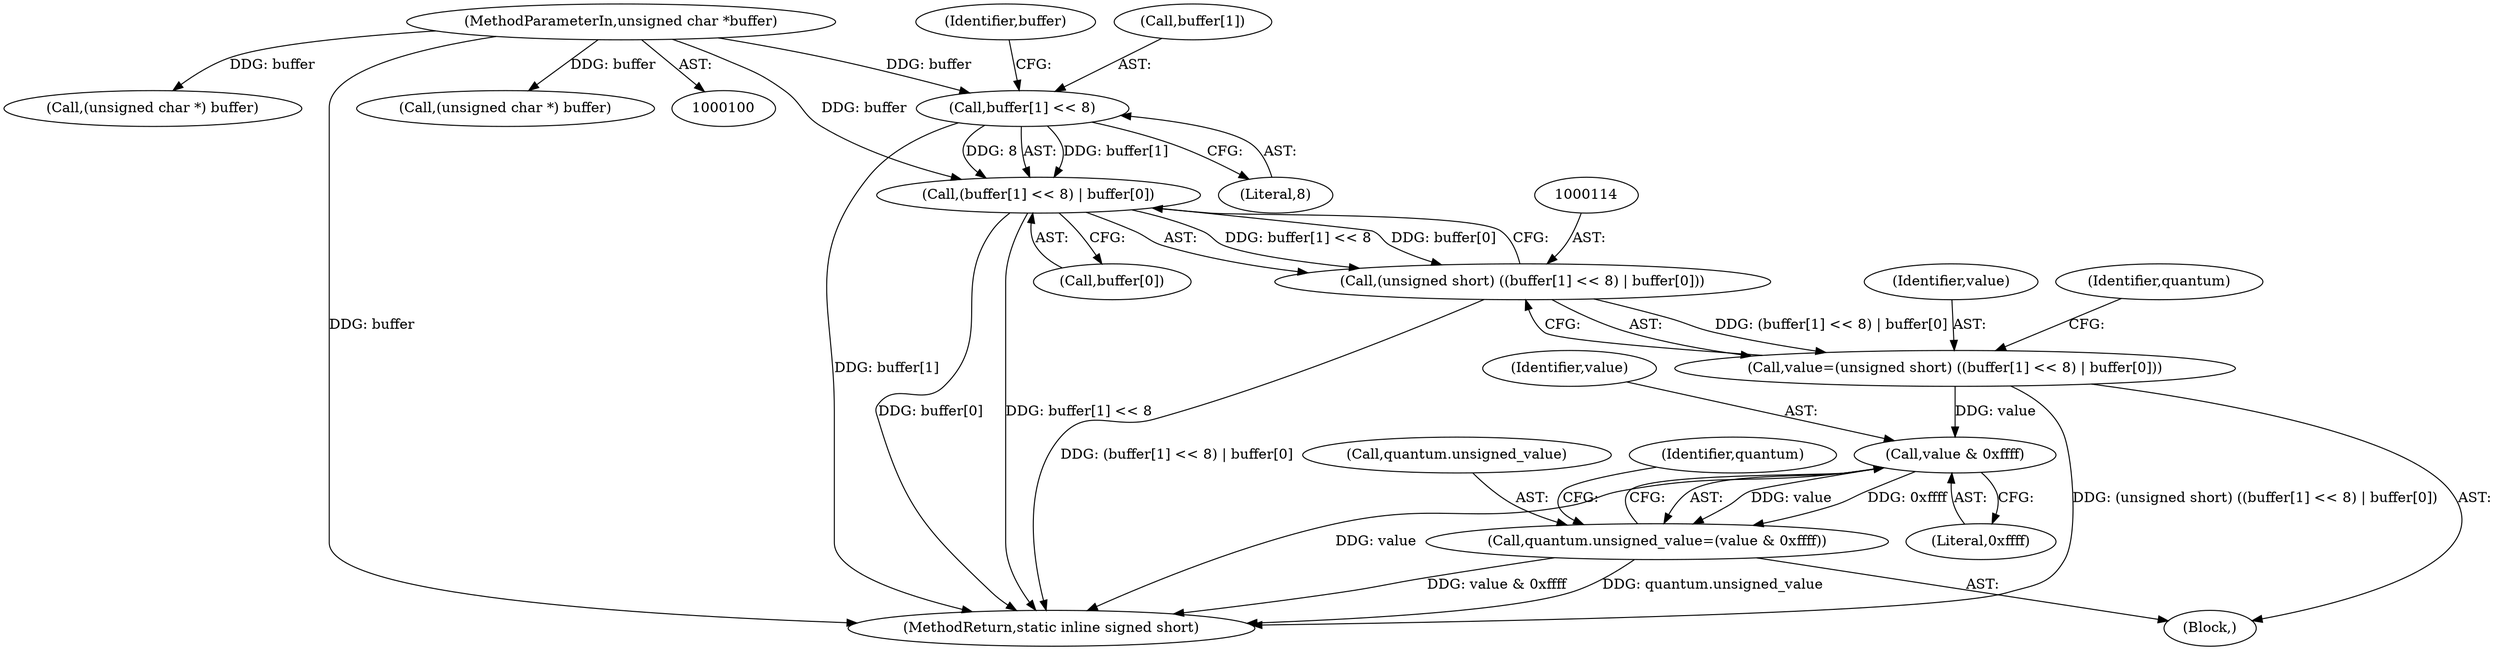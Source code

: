 digraph "1_ImageMagick_d8ab7f046587f2e9f734b687ba7e6e10147c294b_0@pointer" {
"1000116" [label="(Call,buffer[1] << 8)"];
"1000102" [label="(MethodParameterIn,unsigned char *buffer)"];
"1000115" [label="(Call,(buffer[1] << 8) | buffer[0])"];
"1000113" [label="(Call,(unsigned short) ((buffer[1] << 8) | buffer[0]))"];
"1000111" [label="(Call,value=(unsigned short) ((buffer[1] << 8) | buffer[0]))"];
"1000128" [label="(Call,value & 0xffff)"];
"1000124" [label="(Call,quantum.unsigned_value=(value & 0xffff))"];
"1000117" [label="(Call,buffer[1])"];
"1000142" [label="(Call,(unsigned char *) buffer)"];
"1000110" [label="(Block,)"];
"1000115" [label="(Call,(buffer[1] << 8) | buffer[0])"];
"1000163" [label="(MethodReturn,static inline signed short)"];
"1000129" [label="(Identifier,value)"];
"1000113" [label="(Call,(unsigned short) ((buffer[1] << 8) | buffer[0]))"];
"1000111" [label="(Call,value=(unsigned short) ((buffer[1] << 8) | buffer[0]))"];
"1000112" [label="(Identifier,value)"];
"1000133" [label="(Identifier,quantum)"];
"1000122" [label="(Identifier,buffer)"];
"1000128" [label="(Call,value & 0xffff)"];
"1000126" [label="(Identifier,quantum)"];
"1000102" [label="(MethodParameterIn,unsigned char *buffer)"];
"1000125" [label="(Call,quantum.unsigned_value)"];
"1000116" [label="(Call,buffer[1] << 8)"];
"1000120" [label="(Literal,8)"];
"1000148" [label="(Call,(unsigned char *) buffer)"];
"1000130" [label="(Literal,0xffff)"];
"1000121" [label="(Call,buffer[0])"];
"1000124" [label="(Call,quantum.unsigned_value=(value & 0xffff))"];
"1000116" -> "1000115"  [label="AST: "];
"1000116" -> "1000120"  [label="CFG: "];
"1000117" -> "1000116"  [label="AST: "];
"1000120" -> "1000116"  [label="AST: "];
"1000122" -> "1000116"  [label="CFG: "];
"1000116" -> "1000163"  [label="DDG: buffer[1]"];
"1000116" -> "1000115"  [label="DDG: buffer[1]"];
"1000116" -> "1000115"  [label="DDG: 8"];
"1000102" -> "1000116"  [label="DDG: buffer"];
"1000102" -> "1000100"  [label="AST: "];
"1000102" -> "1000163"  [label="DDG: buffer"];
"1000102" -> "1000115"  [label="DDG: buffer"];
"1000102" -> "1000142"  [label="DDG: buffer"];
"1000102" -> "1000148"  [label="DDG: buffer"];
"1000115" -> "1000113"  [label="AST: "];
"1000115" -> "1000121"  [label="CFG: "];
"1000121" -> "1000115"  [label="AST: "];
"1000113" -> "1000115"  [label="CFG: "];
"1000115" -> "1000163"  [label="DDG: buffer[0]"];
"1000115" -> "1000163"  [label="DDG: buffer[1] << 8"];
"1000115" -> "1000113"  [label="DDG: buffer[1] << 8"];
"1000115" -> "1000113"  [label="DDG: buffer[0]"];
"1000113" -> "1000111"  [label="AST: "];
"1000114" -> "1000113"  [label="AST: "];
"1000111" -> "1000113"  [label="CFG: "];
"1000113" -> "1000163"  [label="DDG: (buffer[1] << 8) | buffer[0]"];
"1000113" -> "1000111"  [label="DDG: (buffer[1] << 8) | buffer[0]"];
"1000111" -> "1000110"  [label="AST: "];
"1000112" -> "1000111"  [label="AST: "];
"1000126" -> "1000111"  [label="CFG: "];
"1000111" -> "1000163"  [label="DDG: (unsigned short) ((buffer[1] << 8) | buffer[0])"];
"1000111" -> "1000128"  [label="DDG: value"];
"1000128" -> "1000124"  [label="AST: "];
"1000128" -> "1000130"  [label="CFG: "];
"1000129" -> "1000128"  [label="AST: "];
"1000130" -> "1000128"  [label="AST: "];
"1000124" -> "1000128"  [label="CFG: "];
"1000128" -> "1000163"  [label="DDG: value"];
"1000128" -> "1000124"  [label="DDG: value"];
"1000128" -> "1000124"  [label="DDG: 0xffff"];
"1000124" -> "1000110"  [label="AST: "];
"1000125" -> "1000124"  [label="AST: "];
"1000133" -> "1000124"  [label="CFG: "];
"1000124" -> "1000163"  [label="DDG: quantum.unsigned_value"];
"1000124" -> "1000163"  [label="DDG: value & 0xffff"];
}
